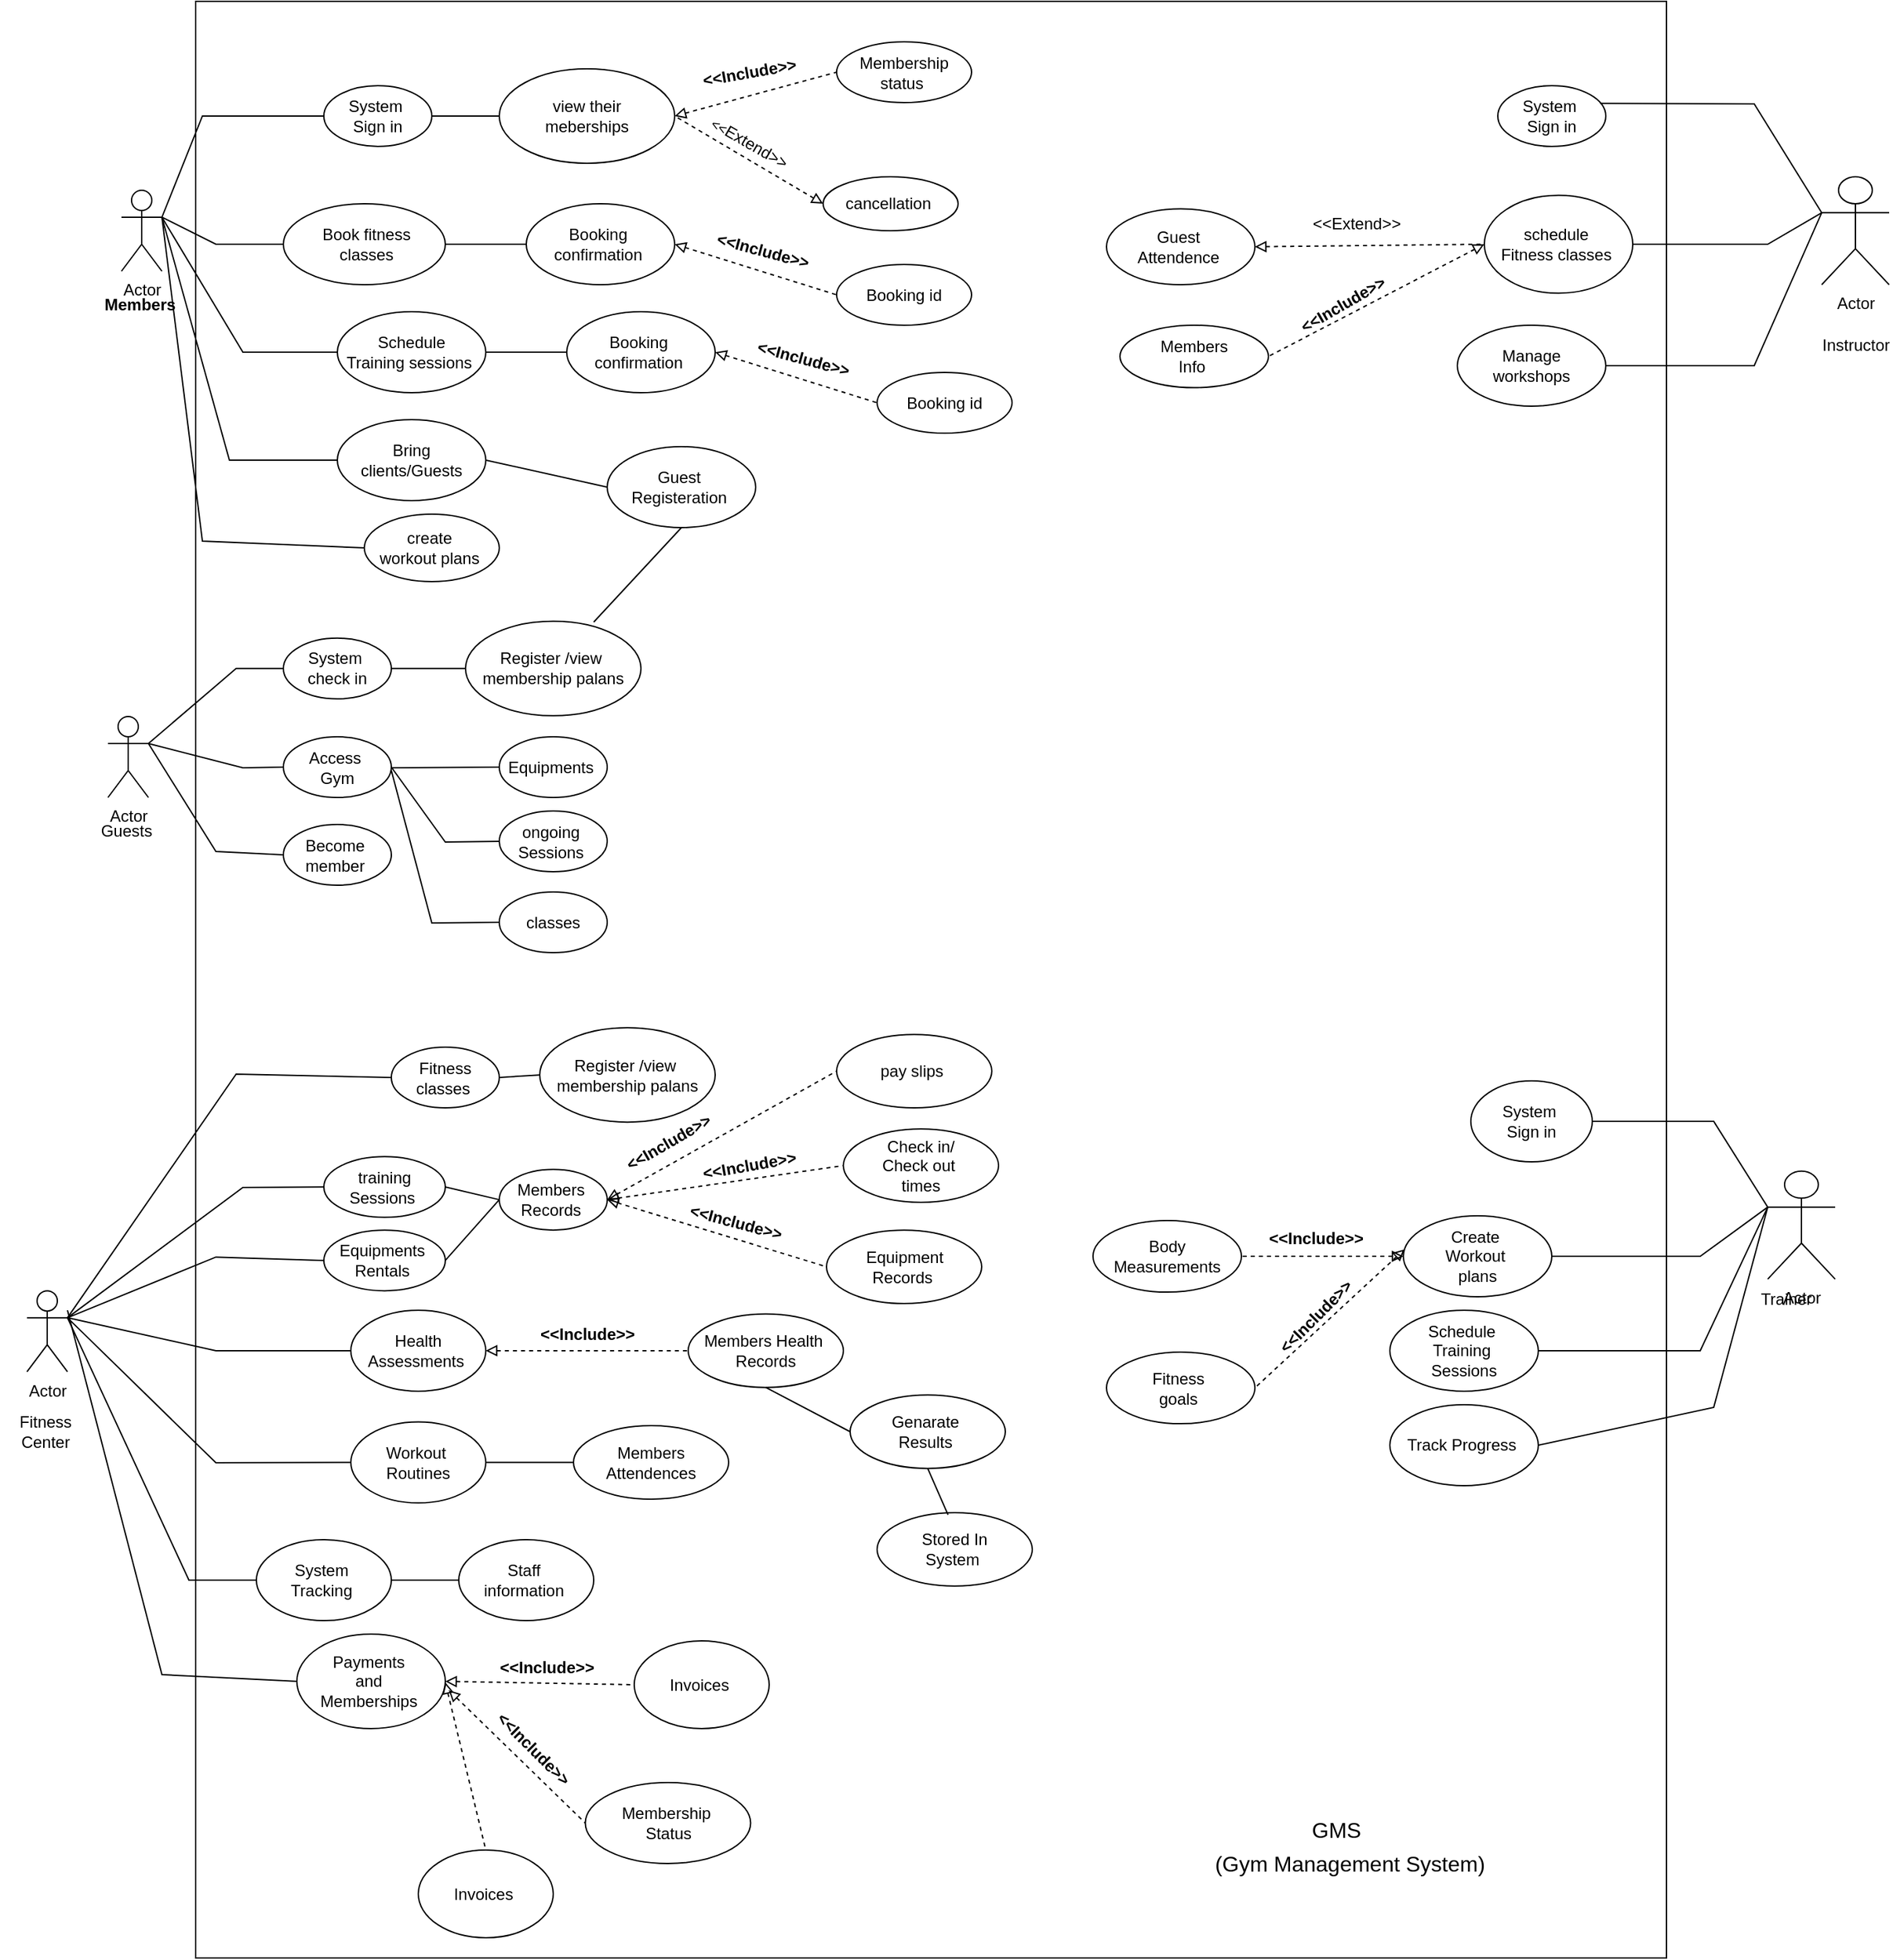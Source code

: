<mxfile>
    <diagram id="JAE3TrR9RpjoKLnJmfdY" name="Page-1">
        <mxGraphModel dx="2325" dy="956" grid="1" gridSize="10" guides="1" tooltips="1" connect="1" arrows="1" fold="1" page="1" pageScale="1" pageWidth="850" pageHeight="1100" math="0" shadow="0">
            <root>
                <mxCell id="0"/>
                <mxCell id="1" parent="0"/>
                <mxCell id="172" value="" style="rounded=0;whiteSpace=wrap;html=1;" vertex="1" parent="1">
                    <mxGeometry x="95" y="120" width="1090" height="1450" as="geometry"/>
                </mxCell>
                <mxCell id="3" value="Actor" style="shape=umlActor;verticalLabelPosition=bottom;verticalAlign=top;html=1;outlineConnect=0;" vertex="1" parent="1">
                    <mxGeometry x="40" y="260" width="30" height="60" as="geometry"/>
                </mxCell>
                <mxCell id="8" value="view their&lt;br&gt;&amp;nbsp;meberships&amp;nbsp;" style="ellipse;whiteSpace=wrap;html=1;" vertex="1" parent="1">
                    <mxGeometry x="320" y="170" width="130" height="70" as="geometry"/>
                </mxCell>
                <mxCell id="9" value="&amp;nbsp;Book fitness&lt;br&gt;&amp;nbsp;classes" style="ellipse;whiteSpace=wrap;html=1;" vertex="1" parent="1">
                    <mxGeometry x="160" y="270" width="120" height="60" as="geometry"/>
                </mxCell>
                <mxCell id="15" value="&lt;b&gt;Members&amp;nbsp;&lt;/b&gt;" style="text;html=1;align=center;verticalAlign=middle;resizable=0;points=[];autosize=1;strokeColor=none;fillColor=none;" vertex="1" parent="1">
                    <mxGeometry x="15" y="330" width="80" height="30" as="geometry"/>
                </mxCell>
                <mxCell id="17" value="Membership&lt;br&gt;status&amp;nbsp;" style="ellipse;whiteSpace=wrap;html=1;" vertex="1" parent="1">
                    <mxGeometry x="570" y="150" width="100" height="45" as="geometry"/>
                </mxCell>
                <mxCell id="19" value="&lt;b&gt;&amp;lt;&amp;lt;Include&amp;gt;&amp;gt;&lt;br&gt;&lt;/b&gt;" style="text;html=1;align=center;verticalAlign=middle;resizable=0;points=[];autosize=1;strokeColor=none;fillColor=none;rotation=-10;" vertex="1" parent="1">
                    <mxGeometry x="460" y="157.5" width="90" height="30" as="geometry"/>
                </mxCell>
                <mxCell id="21" value="cancellation&amp;nbsp;" style="ellipse;whiteSpace=wrap;html=1;" vertex="1" parent="1">
                    <mxGeometry x="560" y="250" width="100" height="40" as="geometry"/>
                </mxCell>
                <mxCell id="23" value="System&amp;nbsp;&lt;br&gt;Sign in" style="ellipse;whiteSpace=wrap;html=1;" vertex="1" parent="1">
                    <mxGeometry x="190" y="182.5" width="80" height="45" as="geometry"/>
                </mxCell>
                <mxCell id="25" value="&lt;span style=&quot;font-size: 10px;&quot;&gt;&amp;lt;&amp;lt;&lt;/span&gt;Extend&amp;gt;&amp;gt;" style="text;html=1;align=center;verticalAlign=middle;resizable=0;points=[];autosize=1;strokeColor=none;fillColor=none;rotation=30;" vertex="1" parent="1">
                    <mxGeometry x="460" y="210" width="90" height="30" as="geometry"/>
                </mxCell>
                <mxCell id="27" value="" style="endArrow=none;dashed=1;html=1;rounded=0;entryX=1;entryY=0.5;entryDx=0;entryDy=0;endFill=0;startArrow=block;startFill=0;exitX=0;exitY=0.5;exitDx=0;exitDy=0;" edge="1" parent="1" source="21" target="8">
                    <mxGeometry width="50" height="50" relative="1" as="geometry">
                        <mxPoint x="555" y="300" as="sourcePoint"/>
                        <mxPoint x="450" y="250" as="targetPoint"/>
                    </mxGeometry>
                </mxCell>
                <mxCell id="28" value="" style="endArrow=none;dashed=1;html=1;rounded=0;exitX=1;exitY=0.5;exitDx=0;exitDy=0;endFill=0;startArrow=block;startFill=0;entryX=0;entryY=0.5;entryDx=0;entryDy=0;" edge="1" parent="1" source="8" target="17">
                    <mxGeometry width="50" height="50" relative="1" as="geometry">
                        <mxPoint x="480" y="230" as="sourcePoint"/>
                        <mxPoint x="590" y="220" as="targetPoint"/>
                    </mxGeometry>
                </mxCell>
                <mxCell id="30" value="" style="endArrow=none;html=1;rounded=0;entryX=0;entryY=0.5;entryDx=0;entryDy=0;" edge="1" parent="1" target="23">
                    <mxGeometry width="50" height="50" relative="1" as="geometry">
                        <mxPoint x="70" y="280" as="sourcePoint"/>
                        <mxPoint x="255" y="127.5" as="targetPoint"/>
                        <Array as="points">
                            <mxPoint x="100" y="205"/>
                        </Array>
                    </mxGeometry>
                </mxCell>
                <mxCell id="31" value="" style="endArrow=none;html=1;rounded=0;entryX=0;entryY=0.5;entryDx=0;entryDy=0;exitX=1;exitY=0.333;exitDx=0;exitDy=0;exitPerimeter=0;" edge="1" parent="1" source="3" target="9">
                    <mxGeometry width="50" height="50" relative="1" as="geometry">
                        <mxPoint x="130" y="355" as="sourcePoint"/>
                        <mxPoint x="230.0" y="280" as="targetPoint"/>
                        <Array as="points">
                            <mxPoint x="110" y="300"/>
                        </Array>
                    </mxGeometry>
                </mxCell>
                <mxCell id="32" value="" style="endArrow=none;html=1;rounded=0;exitX=1;exitY=0.333;exitDx=0;exitDy=0;exitPerimeter=0;entryX=0;entryY=0.5;entryDx=0;entryDy=0;" edge="1" parent="1" source="3" target="33">
                    <mxGeometry width="50" height="50" relative="1" as="geometry">
                        <mxPoint x="100" y="425" as="sourcePoint"/>
                        <mxPoint x="200" y="380" as="targetPoint"/>
                        <Array as="points">
                            <mxPoint x="130" y="380"/>
                        </Array>
                    </mxGeometry>
                </mxCell>
                <mxCell id="33" value="Schedule&lt;br&gt;Training sessions&amp;nbsp;" style="ellipse;whiteSpace=wrap;html=1;" vertex="1" parent="1">
                    <mxGeometry x="200" y="350" width="110" height="60" as="geometry"/>
                </mxCell>
                <mxCell id="35" value="Booking&amp;nbsp;&lt;br&gt;confirmation&amp;nbsp;" style="ellipse;whiteSpace=wrap;html=1;" vertex="1" parent="1">
                    <mxGeometry x="340" y="270" width="110" height="60" as="geometry"/>
                </mxCell>
                <mxCell id="36" value="Booking&amp;nbsp;&lt;br&gt;confirmation&amp;nbsp;" style="ellipse;whiteSpace=wrap;html=1;" vertex="1" parent="1">
                    <mxGeometry x="370" y="350" width="110" height="60" as="geometry"/>
                </mxCell>
                <mxCell id="37" value="" style="endArrow=none;html=1;rounded=0;exitX=1;exitY=0.5;exitDx=0;exitDy=0;entryX=0;entryY=0.5;entryDx=0;entryDy=0;" edge="1" parent="1" source="9" target="35">
                    <mxGeometry width="50" height="50" relative="1" as="geometry">
                        <mxPoint x="270" y="280" as="sourcePoint"/>
                        <mxPoint x="330" y="300" as="targetPoint"/>
                        <Array as="points"/>
                    </mxGeometry>
                </mxCell>
                <mxCell id="38" value="" style="endArrow=none;html=1;rounded=0;entryX=0;entryY=0.5;entryDx=0;entryDy=0;" edge="1" parent="1" target="36">
                    <mxGeometry width="50" height="50" relative="1" as="geometry">
                        <mxPoint x="310" y="380" as="sourcePoint"/>
                        <mxPoint x="370" y="380" as="targetPoint"/>
                        <Array as="points">
                            <mxPoint x="320" y="380"/>
                        </Array>
                    </mxGeometry>
                </mxCell>
                <mxCell id="39" value="Booking id" style="ellipse;whiteSpace=wrap;html=1;" vertex="1" parent="1">
                    <mxGeometry x="570" y="315" width="100" height="45" as="geometry"/>
                </mxCell>
                <mxCell id="40" value="&lt;b&gt;&amp;lt;&amp;lt;Include&amp;gt;&amp;gt;&lt;br&gt;&lt;/b&gt;" style="text;html=1;align=center;verticalAlign=middle;resizable=0;points=[];autosize=1;strokeColor=none;fillColor=none;rotation=15;" vertex="1" parent="1">
                    <mxGeometry x="470" y="290" width="90" height="30" as="geometry"/>
                </mxCell>
                <mxCell id="41" value="" style="endArrow=none;dashed=1;html=1;rounded=0;exitX=1;exitY=0.5;exitDx=0;exitDy=0;endFill=0;startArrow=block;startFill=0;entryX=0;entryY=0.5;entryDx=0;entryDy=0;" edge="1" parent="1" source="35" target="39">
                    <mxGeometry width="50" height="50" relative="1" as="geometry">
                        <mxPoint x="440.0" y="322.5" as="sourcePoint"/>
                        <mxPoint x="570.0" y="290" as="targetPoint"/>
                    </mxGeometry>
                </mxCell>
                <mxCell id="42" value="Booking id" style="ellipse;whiteSpace=wrap;html=1;" vertex="1" parent="1">
                    <mxGeometry x="600" y="395" width="100" height="45" as="geometry"/>
                </mxCell>
                <mxCell id="45" value="" style="endArrow=none;html=1;rounded=0;exitX=1;exitY=0.333;exitDx=0;exitDy=0;exitPerimeter=0;entryX=0;entryY=0.5;entryDx=0;entryDy=0;" edge="1" parent="1" source="3" target="46">
                    <mxGeometry width="50" height="50" relative="1" as="geometry">
                        <mxPoint x="60" y="315" as="sourcePoint"/>
                        <mxPoint x="200" y="460" as="targetPoint"/>
                        <Array as="points">
                            <mxPoint x="120" y="460"/>
                        </Array>
                    </mxGeometry>
                </mxCell>
                <mxCell id="46" value="Bring&lt;br&gt;clients/Guests" style="ellipse;whiteSpace=wrap;html=1;" vertex="1" parent="1">
                    <mxGeometry x="200" y="430" width="110" height="60" as="geometry"/>
                </mxCell>
                <mxCell id="48" value="" style="endArrow=none;html=1;rounded=0;entryX=0;entryY=0.5;entryDx=0;entryDy=0;exitX=1;exitY=0.5;exitDx=0;exitDy=0;" edge="1" parent="1" source="46" target="49">
                    <mxGeometry width="50" height="50" relative="1" as="geometry">
                        <mxPoint x="310" y="459.71" as="sourcePoint"/>
                        <mxPoint x="370.0" y="459.71" as="targetPoint"/>
                        <Array as="points"/>
                    </mxGeometry>
                </mxCell>
                <mxCell id="49" value="Guest&amp;nbsp;&lt;br&gt;Registeration&amp;nbsp;" style="ellipse;whiteSpace=wrap;html=1;" vertex="1" parent="1">
                    <mxGeometry x="400" y="450" width="110" height="60" as="geometry"/>
                </mxCell>
                <mxCell id="50" value="" style="endArrow=none;html=1;rounded=0;exitX=1;exitY=0.333;exitDx=0;exitDy=0;exitPerimeter=0;entryX=0;entryY=0.5;entryDx=0;entryDy=0;" edge="1" parent="1" source="3" target="51">
                    <mxGeometry width="50" height="50" relative="1" as="geometry">
                        <mxPoint x="70" y="350" as="sourcePoint"/>
                        <mxPoint x="230" y="520" as="targetPoint"/>
                        <Array as="points">
                            <mxPoint x="100" y="520"/>
                        </Array>
                    </mxGeometry>
                </mxCell>
                <mxCell id="51" value="create&amp;nbsp;&lt;br&gt;workout plans&amp;nbsp;" style="ellipse;whiteSpace=wrap;html=1;" vertex="1" parent="1">
                    <mxGeometry x="220" y="500" width="100" height="50" as="geometry"/>
                </mxCell>
                <mxCell id="52" value="Actor" style="shape=umlActor;verticalLabelPosition=bottom;verticalAlign=top;html=1;outlineConnect=0;" vertex="1" parent="1">
                    <mxGeometry x="30" y="650" width="30" height="60" as="geometry"/>
                </mxCell>
                <mxCell id="53" value="Guests&amp;nbsp;" style="text;html=1;align=center;verticalAlign=middle;resizable=0;points=[];autosize=1;strokeColor=none;fillColor=none;" vertex="1" parent="1">
                    <mxGeometry x="15" y="720" width="60" height="30" as="geometry"/>
                </mxCell>
                <mxCell id="54" value="Register /view&amp;nbsp;&lt;br&gt;membership palans" style="ellipse;whiteSpace=wrap;html=1;" vertex="1" parent="1">
                    <mxGeometry x="295" y="579.43" width="130" height="70" as="geometry"/>
                </mxCell>
                <mxCell id="55" value="System&amp;nbsp;&lt;br&gt;check in" style="ellipse;whiteSpace=wrap;html=1;" vertex="1" parent="1">
                    <mxGeometry x="160" y="591.93" width="80" height="45" as="geometry"/>
                </mxCell>
                <mxCell id="57" value="" style="endArrow=none;html=1;rounded=0;entryX=0;entryY=0.5;entryDx=0;entryDy=0;exitX=1;exitY=0.333;exitDx=0;exitDy=0;exitPerimeter=0;" edge="1" parent="1" target="55" source="52">
                    <mxGeometry width="50" height="50" relative="1" as="geometry">
                        <mxPoint x="95" y="689.43" as="sourcePoint"/>
                        <mxPoint x="280" y="536.93" as="targetPoint"/>
                        <Array as="points">
                            <mxPoint x="125" y="614.43"/>
                        </Array>
                    </mxGeometry>
                </mxCell>
                <mxCell id="58" value="" style="endArrow=none;html=1;rounded=0;entryX=0;entryY=0.5;entryDx=0;entryDy=0;exitX=1;exitY=0.333;exitDx=0;exitDy=0;exitPerimeter=0;" edge="1" parent="1" source="52" target="62">
                    <mxGeometry width="50" height="50" relative="1" as="geometry">
                        <mxPoint x="95" y="689.43" as="sourcePoint"/>
                        <mxPoint x="185" y="709.43" as="targetPoint"/>
                        <Array as="points">
                            <mxPoint x="130" y="688"/>
                        </Array>
                    </mxGeometry>
                </mxCell>
                <mxCell id="60" value="" style="endArrow=none;html=1;rounded=0;entryX=0;entryY=0.5;entryDx=0;entryDy=0;exitX=1;exitY=0.5;exitDx=0;exitDy=0;" edge="1" parent="1" source="23" target="8">
                    <mxGeometry width="50" height="50" relative="1" as="geometry">
                        <mxPoint x="180" y="195" as="sourcePoint"/>
                        <mxPoint x="320.0" y="195" as="targetPoint"/>
                        <Array as="points"/>
                    </mxGeometry>
                </mxCell>
                <mxCell id="61" value="" style="endArrow=none;html=1;rounded=0;entryX=0;entryY=0.5;entryDx=0;entryDy=0;exitX=1;exitY=0.5;exitDx=0;exitDy=0;" edge="1" parent="1" source="55" target="54">
                    <mxGeometry width="50" height="50" relative="1" as="geometry">
                        <mxPoint x="290" y="640" as="sourcePoint"/>
                        <mxPoint x="360.0" y="591.93" as="targetPoint"/>
                        <Array as="points"/>
                    </mxGeometry>
                </mxCell>
                <mxCell id="62" value="Access&amp;nbsp;&lt;br&gt;Gym" style="ellipse;whiteSpace=wrap;html=1;" vertex="1" parent="1">
                    <mxGeometry x="160" y="665" width="80" height="45" as="geometry"/>
                </mxCell>
                <mxCell id="64" value="" style="endArrow=none;html=1;rounded=0;entryX=0;entryY=0.5;entryDx=0;entryDy=0;exitX=0.5;exitY=1;exitDx=0;exitDy=0;" edge="1" parent="1" source="49">
                    <mxGeometry width="50" height="50" relative="1" as="geometry">
                        <mxPoint x="330.0" y="550" as="sourcePoint"/>
                        <mxPoint x="390.0" y="580" as="targetPoint"/>
                        <Array as="points"/>
                    </mxGeometry>
                </mxCell>
                <mxCell id="65" value="" style="endArrow=none;html=1;rounded=0;exitX=1;exitY=0.333;exitDx=0;exitDy=0;exitPerimeter=0;entryX=0;entryY=0.5;entryDx=0;entryDy=0;" edge="1" parent="1" source="52" target="66">
                    <mxGeometry width="50" height="50" relative="1" as="geometry">
                        <mxPoint x="50" y="680" as="sourcePoint"/>
                        <mxPoint x="170" y="770" as="targetPoint"/>
                        <Array as="points">
                            <mxPoint x="110" y="750"/>
                        </Array>
                    </mxGeometry>
                </mxCell>
                <mxCell id="66" value="Become&amp;nbsp;&lt;br&gt;member&amp;nbsp;" style="ellipse;whiteSpace=wrap;html=1;" vertex="1" parent="1">
                    <mxGeometry x="160" y="730" width="80" height="45" as="geometry"/>
                </mxCell>
                <mxCell id="68" value="Equipments&amp;nbsp;" style="ellipse;whiteSpace=wrap;html=1;" vertex="1" parent="1">
                    <mxGeometry x="320" y="665" width="80" height="45" as="geometry"/>
                </mxCell>
                <mxCell id="69" value="ongoing&amp;nbsp;&lt;br&gt;Sessions&amp;nbsp;" style="ellipse;whiteSpace=wrap;html=1;" vertex="1" parent="1">
                    <mxGeometry x="320" y="720" width="80" height="45" as="geometry"/>
                </mxCell>
                <mxCell id="70" value="classes" style="ellipse;whiteSpace=wrap;html=1;" vertex="1" parent="1">
                    <mxGeometry x="320" y="780" width="80" height="45" as="geometry"/>
                </mxCell>
                <mxCell id="71" value="" style="endArrow=none;html=1;rounded=0;entryX=0;entryY=0.5;entryDx=0;entryDy=0;" edge="1" parent="1" target="70">
                    <mxGeometry width="50" height="50" relative="1" as="geometry">
                        <mxPoint x="240" y="690" as="sourcePoint"/>
                        <mxPoint x="310" y="775" as="targetPoint"/>
                        <Array as="points">
                            <mxPoint x="270" y="803"/>
                        </Array>
                    </mxGeometry>
                </mxCell>
                <mxCell id="72" value="" style="endArrow=none;html=1;rounded=0;entryX=0;entryY=0.5;entryDx=0;entryDy=0;exitX=1;exitY=0.5;exitDx=0;exitDy=0;" edge="1" parent="1" source="62" target="69">
                    <mxGeometry width="50" height="50" relative="1" as="geometry">
                        <mxPoint x="255" y="720" as="sourcePoint"/>
                        <mxPoint x="310" y="720" as="targetPoint"/>
                        <Array as="points">
                            <mxPoint x="280" y="743"/>
                        </Array>
                    </mxGeometry>
                </mxCell>
                <mxCell id="73" value="" style="endArrow=none;html=1;rounded=0;entryX=0;entryY=0.5;entryDx=0;entryDy=0;" edge="1" parent="1" target="68">
                    <mxGeometry width="50" height="50" relative="1" as="geometry">
                        <mxPoint x="240" y="688" as="sourcePoint"/>
                        <mxPoint x="297.5" y="687.08" as="targetPoint"/>
                        <Array as="points"/>
                    </mxGeometry>
                </mxCell>
                <mxCell id="74" value="Actor" style="shape=umlActor;verticalLabelPosition=bottom;verticalAlign=top;html=1;outlineConnect=0;" vertex="1" parent="1">
                    <mxGeometry x="-30" y="1075.57" width="30" height="60" as="geometry"/>
                </mxCell>
                <mxCell id="75" value="Register /view&amp;nbsp;&lt;br&gt;membership palans" style="ellipse;whiteSpace=wrap;html=1;" vertex="1" parent="1">
                    <mxGeometry x="350" y="880.57" width="130" height="70" as="geometry"/>
                </mxCell>
                <mxCell id="76" value="Fitness classes&amp;nbsp;" style="ellipse;whiteSpace=wrap;html=1;" vertex="1" parent="1">
                    <mxGeometry x="240" y="895" width="80" height="45" as="geometry"/>
                </mxCell>
                <mxCell id="77" value="" style="endArrow=none;html=1;rounded=0;entryX=0;entryY=0.5;entryDx=0;entryDy=0;exitX=1;exitY=0.333;exitDx=0;exitDy=0;exitPerimeter=0;" edge="1" parent="1" source="74" target="76">
                    <mxGeometry width="50" height="50" relative="1" as="geometry">
                        <mxPoint x="95" y="990" as="sourcePoint"/>
                        <mxPoint x="280" y="837.5" as="targetPoint"/>
                        <Array as="points">
                            <mxPoint x="125" y="915"/>
                        </Array>
                    </mxGeometry>
                </mxCell>
                <mxCell id="78" value="" style="endArrow=none;html=1;rounded=0;entryX=0;entryY=0.5;entryDx=0;entryDy=0;exitX=1;exitY=0.333;exitDx=0;exitDy=0;exitPerimeter=0;" edge="1" parent="1" source="74" target="80">
                    <mxGeometry width="50" height="50" relative="1" as="geometry">
                        <mxPoint x="95" y="990" as="sourcePoint"/>
                        <mxPoint x="185" y="1010" as="targetPoint"/>
                        <Array as="points">
                            <mxPoint x="130" y="999"/>
                        </Array>
                    </mxGeometry>
                </mxCell>
                <mxCell id="79" value="" style="endArrow=none;html=1;rounded=0;entryX=0;entryY=0.5;entryDx=0;entryDy=0;exitX=1;exitY=0.5;exitDx=0;exitDy=0;" edge="1" parent="1" source="76" target="75">
                    <mxGeometry width="50" height="50" relative="1" as="geometry">
                        <mxPoint x="290" y="940.57" as="sourcePoint"/>
                        <mxPoint x="360.0" y="892.5" as="targetPoint"/>
                        <Array as="points"/>
                    </mxGeometry>
                </mxCell>
                <mxCell id="80" value="training Sessions&amp;nbsp;" style="ellipse;whiteSpace=wrap;html=1;" vertex="1" parent="1">
                    <mxGeometry x="190" y="976.14" width="90" height="45" as="geometry"/>
                </mxCell>
                <mxCell id="81" value="" style="endArrow=none;html=1;rounded=0;exitX=1;exitY=0.333;exitDx=0;exitDy=0;exitPerimeter=0;entryX=0;entryY=0.5;entryDx=0;entryDy=0;" edge="1" parent="1" source="74" target="82">
                    <mxGeometry width="50" height="50" relative="1" as="geometry">
                        <mxPoint x="50" y="980.57" as="sourcePoint"/>
                        <mxPoint x="170" y="1070.57" as="targetPoint"/>
                        <Array as="points">
                            <mxPoint x="110" y="1050.57"/>
                        </Array>
                    </mxGeometry>
                </mxCell>
                <mxCell id="82" value="Equipments&amp;nbsp;&lt;br&gt;Rentals&amp;nbsp;" style="ellipse;whiteSpace=wrap;html=1;" vertex="1" parent="1">
                    <mxGeometry x="190" y="1030.57" width="90" height="45" as="geometry"/>
                </mxCell>
                <mxCell id="83" value="Members&amp;nbsp;&lt;br&gt;Records&amp;nbsp;" style="ellipse;whiteSpace=wrap;html=1;" vertex="1" parent="1">
                    <mxGeometry x="320" y="985.57" width="80" height="45" as="geometry"/>
                </mxCell>
                <mxCell id="85" value="Health Assessments&amp;nbsp;" style="ellipse;whiteSpace=wrap;html=1;" vertex="1" parent="1">
                    <mxGeometry x="210" y="1089.99" width="100" height="60" as="geometry"/>
                </mxCell>
                <mxCell id="86" value="" style="endArrow=none;html=1;rounded=0;exitX=1;exitY=0.333;exitDx=0;exitDy=0;exitPerimeter=0;entryX=0;entryY=0.5;entryDx=0;entryDy=0;" edge="1" parent="1" target="85" source="74">
                    <mxGeometry width="50" height="50" relative="1" as="geometry">
                        <mxPoint x="60" y="966" as="sourcePoint"/>
                        <mxPoint x="130" y="1160" as="targetPoint"/>
                        <Array as="points">
                            <mxPoint x="110" y="1120"/>
                        </Array>
                    </mxGeometry>
                </mxCell>
                <mxCell id="88" value="" style="endArrow=none;html=1;rounded=0;entryX=1;entryY=0.5;entryDx=0;entryDy=0;exitX=0;exitY=0.5;exitDx=0;exitDy=0;" edge="1" parent="1" target="80" source="83">
                    <mxGeometry width="50" height="50" relative="1" as="geometry">
                        <mxPoint x="320" y="990" as="sourcePoint"/>
                        <mxPoint x="510" y="1010.57" as="targetPoint"/>
                        <Array as="points"/>
                    </mxGeometry>
                </mxCell>
                <mxCell id="91" value="Fitness&amp;nbsp;&lt;br&gt;Center&amp;nbsp;" style="text;html=1;align=center;verticalAlign=middle;resizable=0;points=[];autosize=1;strokeColor=none;fillColor=none;" vertex="1" parent="1">
                    <mxGeometry x="-50" y="1160" width="70" height="40" as="geometry"/>
                </mxCell>
                <mxCell id="92" value="" style="endArrow=none;html=1;rounded=0;entryX=1;entryY=0.5;entryDx=0;entryDy=0;exitX=0;exitY=0.5;exitDx=0;exitDy=0;" edge="1" parent="1" source="83" target="82">
                    <mxGeometry width="50" height="50" relative="1" as="geometry">
                        <mxPoint x="320" y="1053" as="sourcePoint"/>
                        <mxPoint x="245" y="1052.11" as="targetPoint"/>
                        <Array as="points"/>
                    </mxGeometry>
                </mxCell>
                <mxCell id="93" value="&lt;b&gt;&amp;lt;&amp;lt;Include&amp;gt;&amp;gt;&lt;br&gt;&lt;/b&gt;" style="text;html=1;align=center;verticalAlign=middle;resizable=0;points=[];autosize=1;strokeColor=none;fillColor=none;rotation=15;" vertex="1" parent="1">
                    <mxGeometry x="500" y="370" width="90" height="30" as="geometry"/>
                </mxCell>
                <mxCell id="94" value="" style="endArrow=none;dashed=1;html=1;rounded=0;endFill=0;startArrow=block;startFill=0;entryX=0;entryY=0.5;entryDx=0;entryDy=0;" edge="1" parent="1">
                    <mxGeometry width="50" height="50" relative="1" as="geometry">
                        <mxPoint x="480" y="380" as="sourcePoint"/>
                        <mxPoint x="600" y="417.5" as="targetPoint"/>
                    </mxGeometry>
                </mxCell>
                <mxCell id="95" value="&lt;b&gt;&amp;lt;&amp;lt;Include&amp;gt;&amp;gt;&lt;br&gt;&lt;/b&gt;" style="text;html=1;align=center;verticalAlign=middle;resizable=0;points=[];autosize=1;strokeColor=none;fillColor=none;rotation=-30;" vertex="1" parent="1">
                    <mxGeometry x="400" y="950.57" width="90" height="30" as="geometry"/>
                </mxCell>
                <mxCell id="96" value="" style="endArrow=none;dashed=1;html=1;rounded=0;endFill=0;startArrow=block;startFill=0;exitX=1;exitY=0.5;exitDx=0;exitDy=0;entryX=0;entryY=0.5;entryDx=0;entryDy=0;" edge="1" parent="1" source="83" target="97">
                    <mxGeometry width="50" height="50" relative="1" as="geometry">
                        <mxPoint x="390" y="1000" as="sourcePoint"/>
                        <mxPoint x="490" y="1030" as="targetPoint"/>
                    </mxGeometry>
                </mxCell>
                <mxCell id="97" value="pay slips&amp;nbsp;" style="ellipse;whiteSpace=wrap;html=1;" vertex="1" parent="1">
                    <mxGeometry x="570" y="885.57" width="115" height="54.43" as="geometry"/>
                </mxCell>
                <mxCell id="98" value="" style="endArrow=none;dashed=1;html=1;rounded=0;endFill=0;startArrow=block;startFill=0;entryX=0;entryY=0.5;entryDx=0;entryDy=0;exitX=1;exitY=0.5;exitDx=0;exitDy=0;" edge="1" parent="1" source="83" target="99">
                    <mxGeometry width="50" height="50" relative="1" as="geometry">
                        <mxPoint x="390" y="1010" as="sourcePoint"/>
                        <mxPoint x="460" y="1040" as="targetPoint"/>
                    </mxGeometry>
                </mxCell>
                <mxCell id="99" value="Equipment&lt;br&gt;Records&amp;nbsp;" style="ellipse;whiteSpace=wrap;html=1;" vertex="1" parent="1">
                    <mxGeometry x="562.5" y="1030.57" width="115" height="54.43" as="geometry"/>
                </mxCell>
                <mxCell id="100" value="&lt;b&gt;&amp;lt;&amp;lt;Include&amp;gt;&amp;gt;&lt;br&gt;&lt;/b&gt;" style="text;html=1;align=center;verticalAlign=middle;resizable=0;points=[];autosize=1;strokeColor=none;fillColor=none;rotation=15;" vertex="1" parent="1">
                    <mxGeometry x="450" y="1010" width="90" height="30" as="geometry"/>
                </mxCell>
                <mxCell id="101" value="" style="endArrow=none;html=1;rounded=0;exitX=1;exitY=0.333;exitDx=0;exitDy=0;exitPerimeter=0;entryX=0;entryY=0.5;entryDx=0;entryDy=0;" edge="1" parent="1" source="74" target="102">
                    <mxGeometry width="50" height="50" relative="1" as="geometry">
                        <mxPoint x="50" y="1000.57" as="sourcePoint"/>
                        <mxPoint x="150" y="1170" as="targetPoint"/>
                        <Array as="points">
                            <mxPoint x="110" y="1203"/>
                        </Array>
                    </mxGeometry>
                </mxCell>
                <mxCell id="102" value="Workout&amp;nbsp;&lt;br&gt;Routines" style="ellipse;whiteSpace=wrap;html=1;" vertex="1" parent="1">
                    <mxGeometry x="210" y="1172.78" width="100" height="60" as="geometry"/>
                </mxCell>
                <mxCell id="103" value="Members Health&amp;nbsp;&lt;br&gt;Records&lt;span style=&quot;color: rgba(0, 0, 0, 0); font-family: monospace; font-size: 0px; text-align: start;&quot;&gt;%3CmxGraphModel%3E%3Croot%3E%3CmxCell%20id%3D%220%22%2F%3E%3CmxCell%20id%3D%221%22%20parent%3D%220%22%2F%3E%3CmxCell%20id%3D%222%22%20value%3D%22Members%20Health%26amp%3Bnbsp%3B%26lt%3Bbr%26gt%3BRecords%22%20style%3D%22ellipse%3BwhiteSpace%3Dwrap%3Bhtml%3D1%3B%22%20vertex%3D%221%22%20parent%3D%221%22%3E%3CmxGeometry%20x%3D%22460%22%20y%3D%221092.78%22%20width%3D%22115%22%20height%3D%2254.43%22%20as%3D%22geometry%22%2F%3E%3C%2FmxCell%3E%3C%2Froot%3E%3C%2FmxGraphModel%3E&lt;/span&gt;" style="ellipse;whiteSpace=wrap;html=1;" vertex="1" parent="1">
                    <mxGeometry x="460" y="1092.78" width="115" height="54.43" as="geometry"/>
                </mxCell>
                <mxCell id="104" value="&lt;b&gt;&amp;lt;&amp;lt;Include&amp;gt;&amp;gt;&lt;br&gt;&lt;/b&gt;" style="text;html=1;align=center;verticalAlign=middle;resizable=0;points=[];autosize=1;strokeColor=none;fillColor=none;rotation=0;" vertex="1" parent="1">
                    <mxGeometry x="310" y="1340" width="90" height="30" as="geometry"/>
                </mxCell>
                <mxCell id="105" value="" style="endArrow=none;dashed=1;html=1;rounded=0;endFill=0;startArrow=block;startFill=0;exitX=1;exitY=0.5;exitDx=0;exitDy=0;entryX=0;entryY=0.5;entryDx=0;entryDy=0;" edge="1" parent="1" source="85" target="103">
                    <mxGeometry width="50" height="50" relative="1" as="geometry">
                        <mxPoint x="270" y="1160.86" as="sourcePoint"/>
                        <mxPoint x="360.0" y="1110.005" as="targetPoint"/>
                    </mxGeometry>
                </mxCell>
                <mxCell id="106" value="Members Attendences" style="ellipse;whiteSpace=wrap;html=1;" vertex="1" parent="1">
                    <mxGeometry x="375" y="1175.56" width="115" height="54.43" as="geometry"/>
                </mxCell>
                <mxCell id="107" value="" style="endArrow=none;html=1;rounded=0;entryX=1;entryY=0.5;entryDx=0;entryDy=0;exitX=0;exitY=0.5;exitDx=0;exitDy=0;" edge="1" parent="1" source="106" target="102">
                    <mxGeometry width="50" height="50" relative="1" as="geometry">
                        <mxPoint x="320" y="1200" as="sourcePoint"/>
                        <mxPoint x="255" y="1245.0" as="targetPoint"/>
                        <Array as="points"/>
                    </mxGeometry>
                </mxCell>
                <mxCell id="108" value="System&amp;nbsp;&lt;br&gt;Tracking&amp;nbsp;" style="ellipse;whiteSpace=wrap;html=1;" vertex="1" parent="1">
                    <mxGeometry x="140" y="1260" width="100" height="60" as="geometry"/>
                </mxCell>
                <mxCell id="109" value="" style="endArrow=none;html=1;rounded=0;exitX=1;exitY=0.333;exitDx=0;exitDy=0;exitPerimeter=0;entryX=0;entryY=0.5;entryDx=0;entryDy=0;" edge="1" parent="1" source="74" target="108">
                    <mxGeometry width="50" height="50" relative="1" as="geometry">
                        <mxPoint x="40" y="1065.0" as="sourcePoint"/>
                        <mxPoint x="135" y="1294.43" as="targetPoint"/>
                        <Array as="points">
                            <mxPoint x="90" y="1290"/>
                        </Array>
                    </mxGeometry>
                </mxCell>
                <mxCell id="110" value="Staff&amp;nbsp;&lt;br&gt;information&amp;nbsp;" style="ellipse;whiteSpace=wrap;html=1;" vertex="1" parent="1">
                    <mxGeometry x="290" y="1260" width="100" height="60" as="geometry"/>
                </mxCell>
                <mxCell id="112" value="" style="endArrow=none;html=1;rounded=0;entryX=1;entryY=0.5;entryDx=0;entryDy=0;exitX=0;exitY=0.5;exitDx=0;exitDy=0;" edge="1" parent="1" source="110" target="108">
                    <mxGeometry width="50" height="50" relative="1" as="geometry">
                        <mxPoint x="302.5" y="1300" as="sourcePoint"/>
                        <mxPoint x="237.5" y="1300" as="targetPoint"/>
                        <Array as="points"/>
                    </mxGeometry>
                </mxCell>
                <mxCell id="113" value="Actor" style="shape=umlActor;verticalLabelPosition=bottom;verticalAlign=top;html=1;outlineConnect=0;" vertex="1" parent="1">
                    <mxGeometry x="1300" y="250" width="50" height="80" as="geometry"/>
                </mxCell>
                <mxCell id="119" value="" style="endArrow=none;html=1;rounded=0;entryX=0;entryY=0.5;entryDx=0;entryDy=0;" edge="1" parent="1" target="120">
                    <mxGeometry width="50" height="50" relative="1" as="geometry">
                        <mxPoint y="1090" as="sourcePoint"/>
                        <mxPoint x="170" y="1337.2" as="targetPoint"/>
                        <Array as="points">
                            <mxPoint x="70" y="1360"/>
                        </Array>
                    </mxGeometry>
                </mxCell>
                <mxCell id="120" value="Payments&amp;nbsp;&lt;br&gt;and&amp;nbsp;&lt;br&gt;Memberships&amp;nbsp;" style="ellipse;whiteSpace=wrap;html=1;" vertex="1" parent="1">
                    <mxGeometry x="170" y="1330" width="110" height="70" as="geometry"/>
                </mxCell>
                <mxCell id="121" value="Invoices&amp;nbsp;" style="ellipse;whiteSpace=wrap;html=1;" vertex="1" parent="1">
                    <mxGeometry x="420" y="1335" width="100" height="65" as="geometry"/>
                </mxCell>
                <mxCell id="122" value="" style="endArrow=none;dashed=1;html=1;rounded=0;endFill=0;startArrow=block;startFill=0;exitX=1;exitY=0.5;exitDx=0;exitDy=0;entryX=0;entryY=0.5;entryDx=0;entryDy=0;" edge="1" parent="1" source="120" target="121">
                    <mxGeometry width="50" height="50" relative="1" as="geometry">
                        <mxPoint x="275" y="1369.58" as="sourcePoint"/>
                        <mxPoint x="425.0" y="1369.585" as="targetPoint"/>
                        <Array as="points"/>
                    </mxGeometry>
                </mxCell>
                <mxCell id="123" value="&lt;b&gt;&amp;lt;&amp;lt;Include&amp;gt;&amp;gt;&lt;br&gt;&lt;/b&gt;" style="text;html=1;align=center;verticalAlign=middle;resizable=0;points=[];autosize=1;strokeColor=none;fillColor=none;rotation=0;" vertex="1" parent="1">
                    <mxGeometry x="340" y="1092.78" width="90" height="30" as="geometry"/>
                </mxCell>
                <mxCell id="124" value="Membership&amp;nbsp;&lt;br&gt;Status" style="ellipse;whiteSpace=wrap;html=1;" vertex="1" parent="1">
                    <mxGeometry x="383.75" y="1440" width="122.5" height="60" as="geometry"/>
                </mxCell>
                <mxCell id="125" value="" style="endArrow=none;dashed=1;html=1;rounded=0;endFill=0;startArrow=block;startFill=0;exitX=1.023;exitY=0.593;exitDx=0;exitDy=0;exitPerimeter=0;entryX=0;entryY=0.5;entryDx=0;entryDy=0;" edge="1" parent="1" source="120" target="124">
                    <mxGeometry width="50" height="50" relative="1" as="geometry">
                        <mxPoint x="235" y="1450" as="sourcePoint"/>
                        <mxPoint x="370" y="1460" as="targetPoint"/>
                        <Array as="points"/>
                    </mxGeometry>
                </mxCell>
                <mxCell id="126" value="&lt;b&gt;&amp;lt;&amp;lt;Include&amp;gt;&amp;gt;&lt;br&gt;&lt;/b&gt;" style="text;html=1;align=center;verticalAlign=middle;resizable=0;points=[];autosize=1;strokeColor=none;fillColor=none;rotation=45;" vertex="1" parent="1">
                    <mxGeometry x="300" y="1400" width="90" height="30" as="geometry"/>
                </mxCell>
                <mxCell id="127" value="Instructor" style="text;html=1;align=center;verticalAlign=middle;resizable=0;points=[];autosize=1;strokeColor=none;fillColor=none;" vertex="1" parent="1">
                    <mxGeometry x="1290" y="360" width="70" height="30" as="geometry"/>
                </mxCell>
                <mxCell id="128" value="System&amp;nbsp;&lt;br&gt;Sign in" style="ellipse;whiteSpace=wrap;html=1;" vertex="1" parent="1">
                    <mxGeometry x="1060" y="182.5" width="80" height="45" as="geometry"/>
                </mxCell>
                <mxCell id="129" value="" style="endArrow=none;html=1;rounded=0;entryX=0.948;entryY=0.293;entryDx=0;entryDy=0;exitX=0;exitY=0.333;exitDx=0;exitDy=0;exitPerimeter=0;entryPerimeter=0;" edge="1" parent="1" source="113" target="128">
                    <mxGeometry width="50" height="50" relative="1" as="geometry">
                        <mxPoint x="1280" y="285" as="sourcePoint"/>
                        <mxPoint x="1400" y="210" as="targetPoint"/>
                        <Array as="points">
                            <mxPoint x="1250" y="196"/>
                        </Array>
                    </mxGeometry>
                </mxCell>
                <mxCell id="130" value="" style="endArrow=none;html=1;rounded=0;entryX=1;entryY=0.5;entryDx=0;entryDy=0;exitX=0;exitY=0.333;exitDx=0;exitDy=0;exitPerimeter=0;" edge="1" parent="1" source="113" target="131">
                    <mxGeometry width="50" height="50" relative="1" as="geometry">
                        <mxPoint x="1490" y="260" as="sourcePoint"/>
                        <mxPoint x="1320" y="290" as="targetPoint"/>
                        <Array as="points">
                            <mxPoint x="1260" y="300"/>
                        </Array>
                    </mxGeometry>
                </mxCell>
                <mxCell id="131" value="schedule&amp;nbsp;&lt;br&gt;Fitness classes&amp;nbsp;" style="ellipse;whiteSpace=wrap;html=1;" vertex="1" parent="1">
                    <mxGeometry x="1050" y="263.75" width="110" height="72.5" as="geometry"/>
                </mxCell>
                <mxCell id="132" value="" style="endArrow=none;html=1;rounded=0;entryX=1;entryY=0.5;entryDx=0;entryDy=0;exitX=0;exitY=0.333;exitDx=0;exitDy=0;exitPerimeter=0;" edge="1" parent="1" source="113" target="133">
                    <mxGeometry width="50" height="50" relative="1" as="geometry">
                        <mxPoint x="1290" y="260" as="sourcePoint"/>
                        <mxPoint x="1380" y="420" as="targetPoint"/>
                        <Array as="points">
                            <mxPoint x="1250" y="390"/>
                        </Array>
                    </mxGeometry>
                </mxCell>
                <mxCell id="133" value="Manage &lt;br&gt;workshops" style="ellipse;whiteSpace=wrap;html=1;" vertex="1" parent="1">
                    <mxGeometry x="1030" y="360" width="110" height="60" as="geometry"/>
                </mxCell>
                <mxCell id="134" value="" style="endArrow=none;dashed=1;html=1;rounded=0;entryX=0;entryY=0.5;entryDx=0;entryDy=0;endFill=0;startArrow=block;startFill=0;exitX=1;exitY=0.5;exitDx=0;exitDy=0;" edge="1" parent="1" source="135" target="131">
                    <mxGeometry width="50" height="50" relative="1" as="geometry">
                        <mxPoint x="1100" y="290" as="sourcePoint"/>
                        <mxPoint x="1080" y="237.5" as="targetPoint"/>
                    </mxGeometry>
                </mxCell>
                <mxCell id="135" value="Guest&amp;nbsp;&lt;br&gt;Attendence&amp;nbsp;" style="ellipse;whiteSpace=wrap;html=1;" vertex="1" parent="1">
                    <mxGeometry x="770" y="273.75" width="110" height="56.25" as="geometry"/>
                </mxCell>
                <mxCell id="136" value="&amp;lt;&amp;lt;Extend&amp;gt;&amp;gt;" style="text;html=1;align=center;verticalAlign=middle;resizable=0;points=[];autosize=1;strokeColor=none;fillColor=none;" vertex="1" parent="1">
                    <mxGeometry x="910" y="270" width="90" height="30" as="geometry"/>
                </mxCell>
                <mxCell id="137" value="" style="endArrow=none;dashed=1;html=1;rounded=0;entryX=1;entryY=0.5;entryDx=0;entryDy=0;endFill=0;startArrow=block;startFill=0;exitX=0;exitY=0.5;exitDx=0;exitDy=0;" edge="1" parent="1" source="131" target="138">
                    <mxGeometry width="50" height="50" relative="1" as="geometry">
                        <mxPoint x="1230" y="290" as="sourcePoint"/>
                        <mxPoint x="1240" y="323.13" as="targetPoint"/>
                    </mxGeometry>
                </mxCell>
                <mxCell id="138" value="Members&lt;br&gt;Info&amp;nbsp;" style="ellipse;whiteSpace=wrap;html=1;" vertex="1" parent="1">
                    <mxGeometry x="780" y="360" width="110" height="46.25" as="geometry"/>
                </mxCell>
                <mxCell id="139" value="&lt;b&gt;&amp;lt;&amp;lt;Include&amp;gt;&amp;gt;&lt;br&gt;&lt;/b&gt;" style="text;html=1;align=center;verticalAlign=middle;resizable=0;points=[];autosize=1;strokeColor=none;fillColor=none;rotation=-30;" vertex="1" parent="1">
                    <mxGeometry x="900" y="330" width="90" height="30" as="geometry"/>
                </mxCell>
                <mxCell id="140" value="Check in/&lt;br&gt;Check out&amp;nbsp;&lt;br&gt;times" style="ellipse;whiteSpace=wrap;html=1;" vertex="1" parent="1">
                    <mxGeometry x="575" y="955.57" width="115" height="54.43" as="geometry"/>
                </mxCell>
                <mxCell id="141" value="" style="endArrow=none;dashed=1;html=1;rounded=0;endFill=0;startArrow=block;startFill=0;exitX=1;exitY=0.5;exitDx=0;exitDy=0;entryX=0;entryY=0.5;entryDx=0;entryDy=0;" edge="1" parent="1" source="83" target="140">
                    <mxGeometry width="50" height="50" relative="1" as="geometry">
                        <mxPoint x="410" y="1018.07" as="sourcePoint"/>
                        <mxPoint x="580.0" y="922.785" as="targetPoint"/>
                    </mxGeometry>
                </mxCell>
                <mxCell id="142" value="&lt;b&gt;&amp;lt;&amp;lt;Include&amp;gt;&amp;gt;&lt;br&gt;&lt;/b&gt;" style="text;html=1;align=center;verticalAlign=middle;resizable=0;points=[];autosize=1;strokeColor=none;fillColor=none;rotation=-10;" vertex="1" parent="1">
                    <mxGeometry x="460" y="967.78" width="90" height="30" as="geometry"/>
                </mxCell>
                <mxCell id="143" value="" style="endArrow=none;dashed=1;html=1;rounded=0;endFill=0;startArrow=block;startFill=0;exitX=1.023;exitY=0.593;exitDx=0;exitDy=0;exitPerimeter=0;entryX=0.5;entryY=0;entryDx=0;entryDy=0;" edge="1" parent="1" target="144">
                    <mxGeometry width="50" height="50" relative="1" as="geometry">
                        <mxPoint x="280.0" y="1365.76" as="sourcePoint"/>
                        <mxPoint x="300" y="1490" as="targetPoint"/>
                        <Array as="points"/>
                    </mxGeometry>
                </mxCell>
                <mxCell id="144" value="Invoices&amp;nbsp;" style="ellipse;whiteSpace=wrap;html=1;" vertex="1" parent="1">
                    <mxGeometry x="260" y="1490" width="100" height="65" as="geometry"/>
                </mxCell>
                <mxCell id="146" value="Actor" style="shape=umlActor;verticalLabelPosition=bottom;verticalAlign=top;html=1;outlineConnect=0;" vertex="1" parent="1">
                    <mxGeometry x="1260" y="986.93" width="50" height="80" as="geometry"/>
                </mxCell>
                <mxCell id="148" value="System&amp;nbsp;&lt;br&gt;Sign in" style="ellipse;whiteSpace=wrap;html=1;" vertex="1" parent="1">
                    <mxGeometry x="1040" y="920.0" width="90" height="60" as="geometry"/>
                </mxCell>
                <mxCell id="149" value="" style="endArrow=none;html=1;rounded=0;entryX=1;entryY=0.5;entryDx=0;entryDy=0;exitX=0;exitY=0.333;exitDx=0;exitDy=0;exitPerimeter=0;" edge="1" parent="1" source="146" target="148">
                    <mxGeometry width="50" height="50" relative="1" as="geometry">
                        <mxPoint x="1250" y="990.0" as="sourcePoint"/>
                        <mxPoint x="1085.84" y="920.005" as="targetPoint"/>
                        <Array as="points">
                            <mxPoint x="1220" y="950.0"/>
                        </Array>
                    </mxGeometry>
                </mxCell>
                <mxCell id="150" value="Trainer&amp;nbsp;" style="text;html=1;align=center;verticalAlign=middle;resizable=0;points=[];autosize=1;strokeColor=none;fillColor=none;" vertex="1" parent="1">
                    <mxGeometry x="1245" y="1066.93" width="60" height="30" as="geometry"/>
                </mxCell>
                <mxCell id="152" value="" style="endArrow=none;html=1;rounded=0;exitX=0;exitY=0.333;exitDx=0;exitDy=0;exitPerimeter=0;" edge="1" parent="1" source="146">
                    <mxGeometry width="50" height="50" relative="1" as="geometry">
                        <mxPoint x="1250" y="996.097" as="sourcePoint"/>
                        <mxPoint x="1100" y="1050" as="targetPoint"/>
                        <Array as="points">
                            <mxPoint x="1210" y="1050"/>
                        </Array>
                    </mxGeometry>
                </mxCell>
                <mxCell id="153" value="Create&amp;nbsp;&lt;br&gt;Workout&amp;nbsp;&lt;br&gt;plans" style="ellipse;whiteSpace=wrap;html=1;" vertex="1" parent="1">
                    <mxGeometry x="990" y="1020.0" width="110" height="60" as="geometry"/>
                </mxCell>
                <mxCell id="154" value="Schedule&amp;nbsp;&lt;br&gt;Training&amp;nbsp;&lt;br&gt;Sessions" style="ellipse;whiteSpace=wrap;html=1;" vertex="1" parent="1">
                    <mxGeometry x="980" y="1090" width="110" height="60" as="geometry"/>
                </mxCell>
                <mxCell id="155" value="" style="endArrow=none;html=1;rounded=0;entryX=1;entryY=0.5;entryDx=0;entryDy=0;exitX=0;exitY=0.333;exitDx=0;exitDy=0;exitPerimeter=0;" edge="1" parent="1" source="146" target="154">
                    <mxGeometry width="50" height="50" relative="1" as="geometry">
                        <mxPoint x="1250" y="990.0" as="sourcePoint"/>
                        <mxPoint x="1100" y="1120" as="targetPoint"/>
                        <Array as="points">
                            <mxPoint x="1210" y="1120"/>
                        </Array>
                    </mxGeometry>
                </mxCell>
                <mxCell id="158" value="&lt;b&gt;&amp;lt;&amp;lt;Include&amp;gt;&amp;gt;&lt;br&gt;&lt;/b&gt;" style="text;html=1;align=center;verticalAlign=middle;resizable=0;points=[];autosize=1;strokeColor=none;fillColor=none;rotation=0;" vertex="1" parent="1">
                    <mxGeometry x="880" y="1021.93" width="90" height="30" as="geometry"/>
                </mxCell>
                <mxCell id="159" value="" style="endArrow=none;dashed=1;html=1;rounded=0;endFill=0;startArrow=block;startFill=0;exitX=0;exitY=0.5;exitDx=0;exitDy=0;entryX=1;entryY=0.5;entryDx=0;entryDy=0;" edge="1" parent="1" source="153" target="160">
                    <mxGeometry width="50" height="50" relative="1" as="geometry">
                        <mxPoint x="990" y="1041.87" as="sourcePoint"/>
                        <mxPoint x="870" y="1050" as="targetPoint"/>
                    </mxGeometry>
                </mxCell>
                <mxCell id="160" value="Body Measurements" style="ellipse;whiteSpace=wrap;html=1;" vertex="1" parent="1">
                    <mxGeometry x="760" y="1023.44" width="110" height="53.12" as="geometry"/>
                </mxCell>
                <mxCell id="161" value="Fitness&amp;nbsp;&lt;br&gt;goals&amp;nbsp;" style="ellipse;whiteSpace=wrap;html=1;" vertex="1" parent="1">
                    <mxGeometry x="770" y="1120.94" width="110" height="53.12" as="geometry"/>
                </mxCell>
                <mxCell id="162" value="" style="endArrow=none;dashed=1;html=1;rounded=0;endFill=0;startArrow=block;startFill=0;entryX=1;entryY=0.5;entryDx=0;entryDy=0;exitX=0.008;exitY=0.414;exitDx=0;exitDy=0;exitPerimeter=0;" edge="1" parent="1" source="153" target="161">
                    <mxGeometry width="50" height="50" relative="1" as="geometry">
                        <mxPoint x="985" y="1050" as="sourcePoint"/>
                        <mxPoint x="865.0" y="1116.14" as="targetPoint"/>
                    </mxGeometry>
                </mxCell>
                <mxCell id="163" value="&lt;b&gt;&amp;lt;&amp;lt;Include&amp;gt;&amp;gt;&lt;br&gt;&lt;/b&gt;" style="text;html=1;align=center;verticalAlign=middle;resizable=0;points=[];autosize=1;strokeColor=none;fillColor=none;rotation=-45;" vertex="1" parent="1">
                    <mxGeometry x="880" y="1080" width="90" height="30" as="geometry"/>
                </mxCell>
                <mxCell id="164" value="Genarate&amp;nbsp;&lt;br&gt;Results&amp;nbsp;" style="ellipse;whiteSpace=wrap;html=1;" vertex="1" parent="1">
                    <mxGeometry x="580" y="1152.79" width="115" height="54.43" as="geometry"/>
                </mxCell>
                <mxCell id="165" value="" style="endArrow=none;html=1;rounded=0;entryX=0.5;entryY=1;entryDx=0;entryDy=0;exitX=0;exitY=0.5;exitDx=0;exitDy=0;" edge="1" parent="1" source="164" target="103">
                    <mxGeometry width="50" height="50" relative="1" as="geometry">
                        <mxPoint x="590.0" y="1186.795" as="sourcePoint"/>
                        <mxPoint x="525" y="1186.8" as="targetPoint"/>
                        <Array as="points"/>
                    </mxGeometry>
                </mxCell>
                <mxCell id="166" value="&amp;nbsp;Stored In&amp;nbsp;&lt;br&gt;System&amp;nbsp;" style="ellipse;whiteSpace=wrap;html=1;" vertex="1" parent="1">
                    <mxGeometry x="600" y="1240.0" width="115" height="54.43" as="geometry"/>
                </mxCell>
                <mxCell id="167" value="" style="endArrow=none;html=1;rounded=0;entryX=0.5;entryY=1;entryDx=0;entryDy=0;exitX=0.457;exitY=0.028;exitDx=0;exitDy=0;exitPerimeter=0;" edge="1" parent="1" source="166" target="164">
                    <mxGeometry width="50" height="50" relative="1" as="geometry">
                        <mxPoint x="652.5" y="1240.015" as="sourcePoint"/>
                        <mxPoint x="590" y="1207.22" as="targetPoint"/>
                        <Array as="points"/>
                    </mxGeometry>
                </mxCell>
                <mxCell id="168" value="" style="endArrow=none;html=1;rounded=0;entryX=1;entryY=0.5;entryDx=0;entryDy=0;exitX=0;exitY=0.333;exitDx=0;exitDy=0;exitPerimeter=0;" edge="1" parent="1" source="146" target="169">
                    <mxGeometry width="50" height="50" relative="1" as="geometry">
                        <mxPoint x="1250" y="1021.93" as="sourcePoint"/>
                        <mxPoint x="1100" y="1161.93" as="targetPoint"/>
                        <Array as="points">
                            <mxPoint x="1220" y="1161.93"/>
                        </Array>
                    </mxGeometry>
                </mxCell>
                <mxCell id="169" value="Track Progress&amp;nbsp;" style="ellipse;whiteSpace=wrap;html=1;" vertex="1" parent="1">
                    <mxGeometry x="980" y="1160" width="110" height="60" as="geometry"/>
                </mxCell>
                <mxCell id="174" value="&lt;font size=&quot;3&quot;&gt;GMS&lt;/font&gt;" style="text;html=1;align=center;verticalAlign=middle;resizable=0;points=[];autosize=1;strokeColor=none;fillColor=none;fontSize=14;" vertex="1" parent="1">
                    <mxGeometry x="910" y="1460" width="60" height="30" as="geometry"/>
                </mxCell>
                <mxCell id="175" value="&lt;font size=&quot;3&quot;&gt;(Gym Management System)&lt;/font&gt;" style="text;html=1;align=center;verticalAlign=middle;resizable=0;points=[];autosize=1;strokeColor=none;fillColor=none;fontSize=18;" vertex="1" parent="1">
                    <mxGeometry x="840" y="1480" width="220" height="40" as="geometry"/>
                </mxCell>
            </root>
        </mxGraphModel>
    </diagram>
</mxfile>